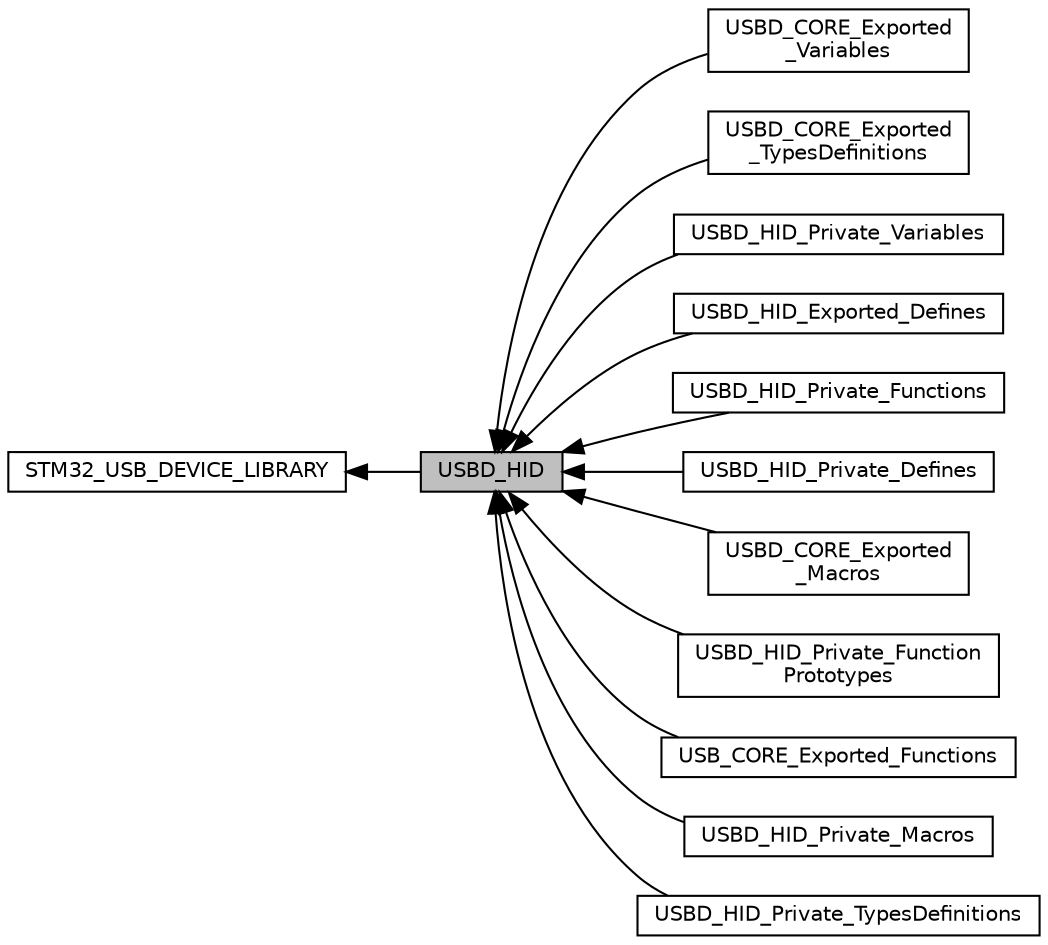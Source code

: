 digraph "USBD_HID"
{
  edge [fontname="Helvetica",fontsize="10",labelfontname="Helvetica",labelfontsize="10"];
  node [fontname="Helvetica",fontsize="10",shape=record];
  rankdir=LR;
  Node1 [label="STM32_USB_DEVICE_LIBRARY",height=0.2,width=0.4,color="black", fillcolor="white", style="filled",URL="$group___s_t_m32___u_s_b___d_e_v_i_c_e___l_i_b_r_a_r_y.html"];
  Node5 [label="USBD_CORE_Exported\l_Variables",height=0.2,width=0.4,color="black", fillcolor="white", style="filled",URL="$group___u_s_b_d___c_o_r_e___exported___variables.html"];
  Node3 [label="USBD_CORE_Exported\l_TypesDefinitions",height=0.2,width=0.4,color="black", fillcolor="white", style="filled",URL="$group___u_s_b_d___c_o_r_e___exported___types_definitions.html"];
  Node0 [label="USBD_HID",height=0.2,width=0.4,color="black", fillcolor="grey75", style="filled", fontcolor="black"];
  Node11 [label="USBD_HID_Private_Variables",height=0.2,width=0.4,color="black", fillcolor="white", style="filled",URL="$group___u_s_b_d___h_i_d___private___variables.html"];
  Node2 [label="USBD_HID_Exported_Defines",height=0.2,width=0.4,color="black", fillcolor="white", style="filled",URL="$group___u_s_b_d___h_i_d___exported___defines.html"];
  Node12 [label="USBD_HID_Private_Functions",height=0.2,width=0.4,color="black", fillcolor="white", style="filled",URL="$group___u_s_b_d___h_i_d___private___functions.html"];
  Node8 [label="USBD_HID_Private_Defines",height=0.2,width=0.4,color="black", fillcolor="white", style="filled",URL="$group___u_s_b_d___h_i_d___private___defines.html"];
  Node4 [label="USBD_CORE_Exported\l_Macros",height=0.2,width=0.4,color="black", fillcolor="white", style="filled",URL="$group___u_s_b_d___c_o_r_e___exported___macros.html"];
  Node10 [label="USBD_HID_Private_Function\lPrototypes",height=0.2,width=0.4,color="black", fillcolor="white", style="filled",URL="$group___u_s_b_d___h_i_d___private___function_prototypes.html"];
  Node6 [label="USB_CORE_Exported_Functions",height=0.2,width=0.4,color="black", fillcolor="white", style="filled",URL="$group___u_s_b___c_o_r_e___exported___functions.html"];
  Node9 [label="USBD_HID_Private_Macros",height=0.2,width=0.4,color="black", fillcolor="white", style="filled",URL="$group___u_s_b_d___h_i_d___private___macros.html"];
  Node7 [label="USBD_HID_Private_TypesDefinitions",height=0.2,width=0.4,color="black", fillcolor="white", style="filled",URL="$group___u_s_b_d___h_i_d___private___types_definitions.html"];
  Node1->Node0 [shape=plaintext, dir="back", style="solid"];
  Node0->Node2 [shape=plaintext, dir="back", style="solid"];
  Node0->Node3 [shape=plaintext, dir="back", style="solid"];
  Node0->Node4 [shape=plaintext, dir="back", style="solid"];
  Node0->Node5 [shape=plaintext, dir="back", style="solid"];
  Node0->Node6 [shape=plaintext, dir="back", style="solid"];
  Node0->Node7 [shape=plaintext, dir="back", style="solid"];
  Node0->Node8 [shape=plaintext, dir="back", style="solid"];
  Node0->Node9 [shape=plaintext, dir="back", style="solid"];
  Node0->Node10 [shape=plaintext, dir="back", style="solid"];
  Node0->Node11 [shape=plaintext, dir="back", style="solid"];
  Node0->Node12 [shape=plaintext, dir="back", style="solid"];
}
